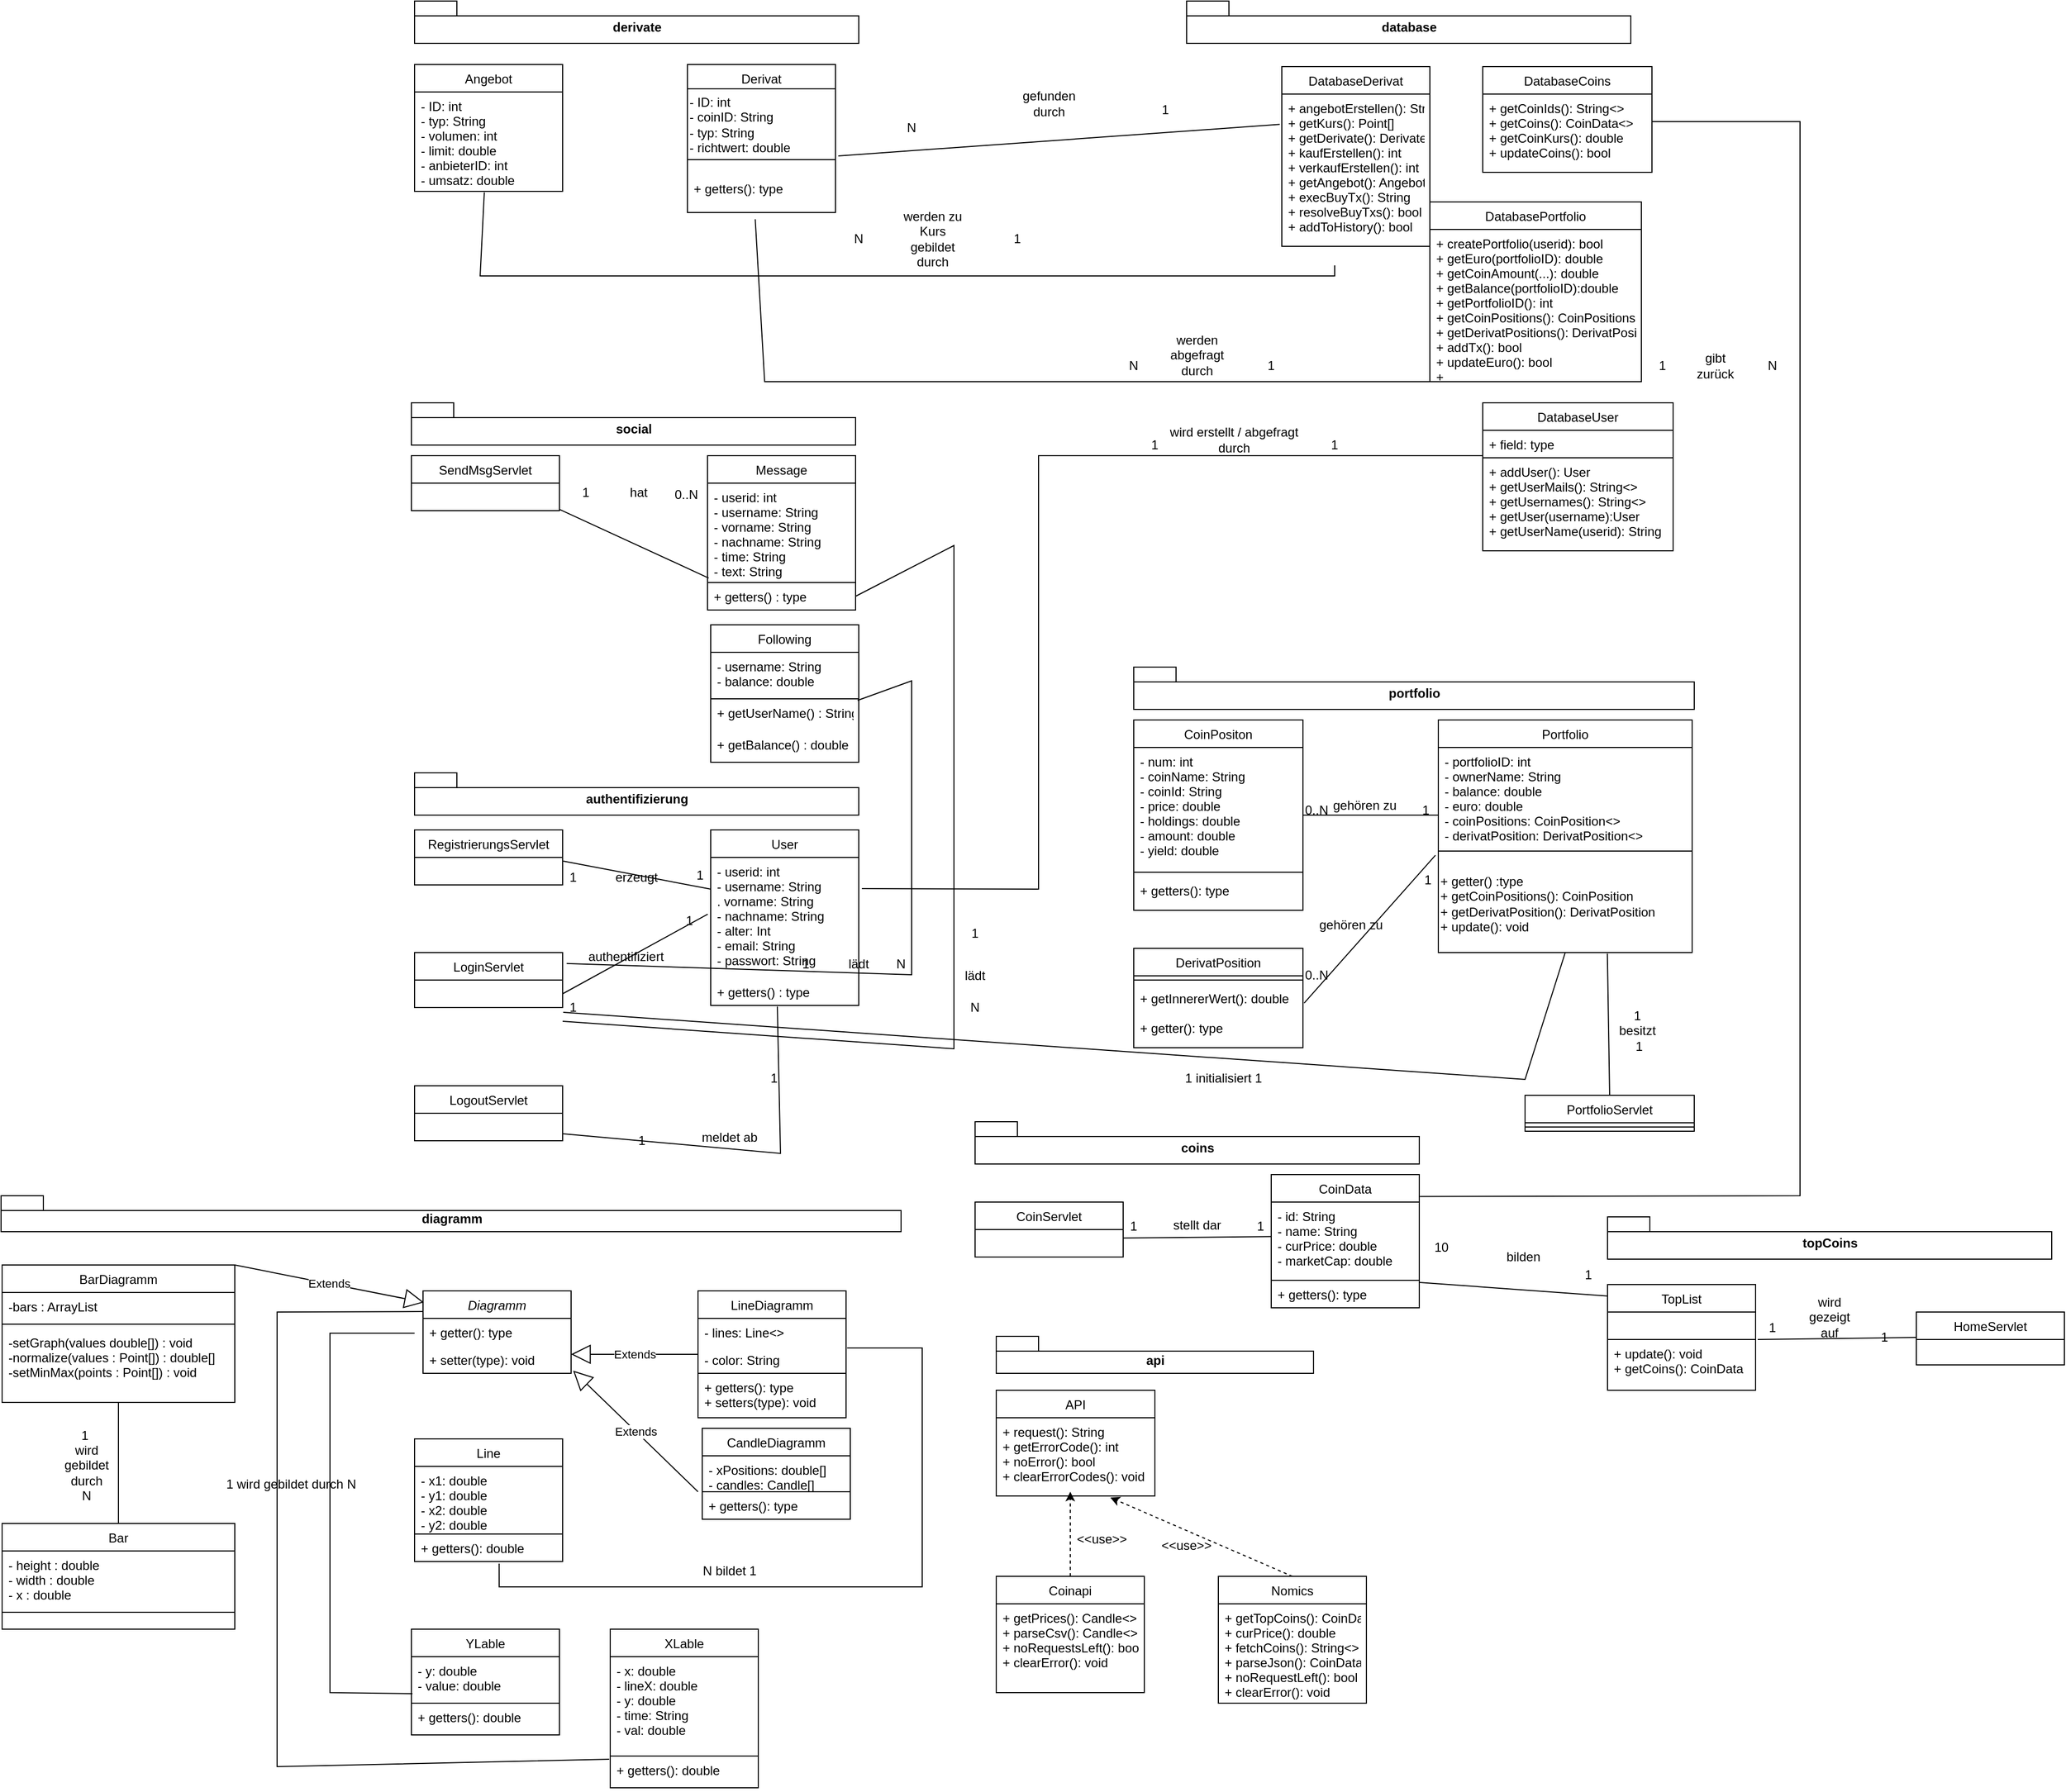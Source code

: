 <mxfile version="17.4.3" type="github">
  <diagram id="C5RBs43oDa-KdzZeNtuy" name="Page-1">
    <mxGraphModel dx="2999" dy="1777" grid="1" gridSize="10" guides="1" tooltips="1" connect="1" arrows="1" fold="1" page="1" pageScale="1" pageWidth="1169" pageHeight="827" math="0" shadow="0">
      <root>
        <mxCell id="WIyWlLk6GJQsqaUBKTNV-0" />
        <mxCell id="WIyWlLk6GJQsqaUBKTNV-1" parent="WIyWlLk6GJQsqaUBKTNV-0" />
        <mxCell id="zkfFHV4jXpPFQw0GAbJ--0" value="CoinPositon" style="swimlane;fontStyle=0;align=center;verticalAlign=top;childLayout=stackLayout;horizontal=1;startSize=26;horizontalStack=0;resizeParent=1;resizeLast=0;collapsible=1;marginBottom=0;rounded=0;shadow=0;strokeWidth=1;" parent="WIyWlLk6GJQsqaUBKTNV-1" vertex="1">
          <mxGeometry x="220" y="120" width="160" height="180" as="geometry">
            <mxRectangle x="230" y="140" width="160" height="26" as="alternateBounds" />
          </mxGeometry>
        </mxCell>
        <mxCell id="zkfFHV4jXpPFQw0GAbJ--2" value="- num: int&#xa;- coinName: String&#xa;- coinId: String&#xa;- price: double&#xa;- holdings: double&#xa;- amount: double&#xa;- yield: double&#xa;" style="text;align=left;verticalAlign=top;spacingLeft=4;spacingRight=4;overflow=hidden;rotatable=0;points=[[0,0.5],[1,0.5]];portConstraint=eastwest;rounded=0;shadow=0;html=0;" parent="zkfFHV4jXpPFQw0GAbJ--0" vertex="1">
          <mxGeometry y="26" width="160" height="114" as="geometry" />
        </mxCell>
        <mxCell id="zkfFHV4jXpPFQw0GAbJ--4" value="" style="line;html=1;strokeWidth=1;align=left;verticalAlign=middle;spacingTop=-1;spacingLeft=3;spacingRight=3;rotatable=0;labelPosition=right;points=[];portConstraint=eastwest;" parent="zkfFHV4jXpPFQw0GAbJ--0" vertex="1">
          <mxGeometry y="140" width="160" height="8" as="geometry" />
        </mxCell>
        <mxCell id="zkfFHV4jXpPFQw0GAbJ--5" value="+ getters(): type" style="text;align=left;verticalAlign=top;spacingLeft=4;spacingRight=4;overflow=hidden;rotatable=0;points=[[0,0.5],[1,0.5]];portConstraint=eastwest;" parent="zkfFHV4jXpPFQw0GAbJ--0" vertex="1">
          <mxGeometry y="148" width="160" height="22" as="geometry" />
        </mxCell>
        <mxCell id="zkfFHV4jXpPFQw0GAbJ--17" value="Portfolio" style="swimlane;fontStyle=0;align=center;verticalAlign=top;childLayout=stackLayout;horizontal=1;startSize=26;horizontalStack=0;resizeParent=1;resizeLast=0;collapsible=1;marginBottom=0;rounded=0;shadow=0;strokeWidth=1;" parent="WIyWlLk6GJQsqaUBKTNV-1" vertex="1">
          <mxGeometry x="508" y="120" width="240" height="220" as="geometry">
            <mxRectangle x="550" y="140" width="160" height="26" as="alternateBounds" />
          </mxGeometry>
        </mxCell>
        <mxCell id="zkfFHV4jXpPFQw0GAbJ--18" value="- portfolioID: int&#xa;- ownerName: String&#xa;- balance: double&#xa;- euro: double&#xa;- coinPositions: CoinPosition&lt;&gt;&#xa;- derivatPosition: DerivatPosition&lt;&gt;" style="text;align=left;verticalAlign=top;spacingLeft=4;spacingRight=4;overflow=hidden;rotatable=0;points=[[0,0.5],[1,0.5]];portConstraint=eastwest;" parent="zkfFHV4jXpPFQw0GAbJ--17" vertex="1">
          <mxGeometry y="26" width="240" height="94" as="geometry" />
        </mxCell>
        <mxCell id="zkfFHV4jXpPFQw0GAbJ--23" value="" style="line;html=1;strokeWidth=1;align=left;verticalAlign=middle;spacingTop=-1;spacingLeft=3;spacingRight=3;rotatable=0;labelPosition=right;points=[];portConstraint=eastwest;" parent="zkfFHV4jXpPFQw0GAbJ--17" vertex="1">
          <mxGeometry y="120" width="240" height="8" as="geometry" />
        </mxCell>
        <mxCell id="riOZHKqeXtfraxiCCozO-272" value="&lt;span style=&quot;&quot;&gt;+ getter() :type&lt;/span&gt;&lt;br style=&quot;padding: 0px; margin: 0px;&quot;&gt;&lt;span style=&quot;&quot;&gt;+ getCoinPositions(): CoinPosition&lt;/span&gt;&lt;br style=&quot;padding: 0px; margin: 0px;&quot;&gt;&lt;span style=&quot;&quot;&gt;+ getDerivatPosition(): DerivatPosition&lt;/span&gt;&lt;br style=&quot;padding: 0px; margin: 0px;&quot;&gt;&lt;span style=&quot;&quot;&gt;+ update(): void&lt;/span&gt;" style="text;html=1;strokeColor=none;fillColor=none;align=left;verticalAlign=middle;whiteSpace=wrap;rounded=0;" parent="zkfFHV4jXpPFQw0GAbJ--17" vertex="1">
          <mxGeometry y="128" width="240" height="92" as="geometry" />
        </mxCell>
        <mxCell id="zkfFHV4jXpPFQw0GAbJ--26" value="" style="endArrow=none;shadow=0;strokeWidth=1;rounded=0;endFill=0;edgeStyle=elbowEdgeStyle;elbow=vertical;strokeColor=default;" parent="WIyWlLk6GJQsqaUBKTNV-1" source="zkfFHV4jXpPFQw0GAbJ--0" target="zkfFHV4jXpPFQw0GAbJ--17" edge="1">
          <mxGeometry x="0.5" y="41" relative="1" as="geometry">
            <mxPoint x="380" y="192" as="sourcePoint" />
            <mxPoint x="540" y="192" as="targetPoint" />
            <mxPoint x="-40" y="32" as="offset" />
          </mxGeometry>
        </mxCell>
        <mxCell id="zkfFHV4jXpPFQw0GAbJ--27" value="0..N" style="resizable=0;align=left;verticalAlign=bottom;labelBackgroundColor=none;fontSize=12;" parent="zkfFHV4jXpPFQw0GAbJ--26" connectable="0" vertex="1">
          <mxGeometry x="-1" relative="1" as="geometry">
            <mxPoint y="4" as="offset" />
          </mxGeometry>
        </mxCell>
        <mxCell id="zkfFHV4jXpPFQw0GAbJ--28" value="1" style="resizable=0;align=right;verticalAlign=bottom;labelBackgroundColor=none;fontSize=12;" parent="zkfFHV4jXpPFQw0GAbJ--26" connectable="0" vertex="1">
          <mxGeometry x="1" relative="1" as="geometry">
            <mxPoint x="-7" y="4" as="offset" />
          </mxGeometry>
        </mxCell>
        <mxCell id="zkfFHV4jXpPFQw0GAbJ--29" value="gehören zu" style="text;html=1;resizable=0;points=[];;align=center;verticalAlign=middle;labelBackgroundColor=none;rounded=0;shadow=0;strokeWidth=1;fontSize=12;" parent="zkfFHV4jXpPFQw0GAbJ--26" vertex="1" connectable="0">
          <mxGeometry x="0.5" y="49" relative="1" as="geometry">
            <mxPoint x="-38" y="40" as="offset" />
          </mxGeometry>
        </mxCell>
        <mxCell id="riOZHKqeXtfraxiCCozO-1" value="DerivatPosition&#xa;" style="swimlane;fontStyle=0;align=center;verticalAlign=top;childLayout=stackLayout;horizontal=1;startSize=26;horizontalStack=0;resizeParent=1;resizeParentMax=0;resizeLast=0;collapsible=1;marginBottom=0;" parent="WIyWlLk6GJQsqaUBKTNV-1" vertex="1">
          <mxGeometry x="220" y="336" width="160" height="94" as="geometry" />
        </mxCell>
        <mxCell id="riOZHKqeXtfraxiCCozO-3" value="" style="line;strokeWidth=1;fillColor=none;align=left;verticalAlign=middle;spacingTop=-1;spacingLeft=3;spacingRight=3;rotatable=0;labelPosition=right;points=[];portConstraint=eastwest;" parent="riOZHKqeXtfraxiCCozO-1" vertex="1">
          <mxGeometry y="26" width="160" height="8" as="geometry" />
        </mxCell>
        <mxCell id="riOZHKqeXtfraxiCCozO-4" value="+ getInnererWert(): double&#xa;&#xa;+ getter(): type" style="text;strokeColor=none;fillColor=none;align=left;verticalAlign=top;spacingLeft=4;spacingRight=4;overflow=hidden;rotatable=0;points=[[0,0.5],[1,0.5]];portConstraint=eastwest;" parent="riOZHKqeXtfraxiCCozO-1" vertex="1">
          <mxGeometry y="34" width="160" height="60" as="geometry" />
        </mxCell>
        <mxCell id="riOZHKqeXtfraxiCCozO-6" value="gehören zu" style="text;html=1;resizable=0;points=[];;align=center;verticalAlign=middle;labelBackgroundColor=none;rounded=0;shadow=0;strokeWidth=1;fontSize=12;" parent="WIyWlLk6GJQsqaUBKTNV-1" vertex="1" connectable="0">
          <mxGeometry x="430" y="310" as="geometry">
            <mxPoint x="-5" y="4" as="offset" />
          </mxGeometry>
        </mxCell>
        <mxCell id="riOZHKqeXtfraxiCCozO-7" value="0..N" style="resizable=0;align=left;verticalAlign=bottom;labelBackgroundColor=none;fontSize=12;" parent="WIyWlLk6GJQsqaUBKTNV-1" connectable="0" vertex="1">
          <mxGeometry x="380" y="370" as="geometry" />
        </mxCell>
        <mxCell id="riOZHKqeXtfraxiCCozO-8" value="1" style="resizable=0;align=right;verticalAlign=bottom;labelBackgroundColor=none;fontSize=12;" parent="WIyWlLk6GJQsqaUBKTNV-1" connectable="0" vertex="1">
          <mxGeometry x="508.003" y="210" as="geometry">
            <mxPoint x="-5" y="70" as="offset" />
          </mxGeometry>
        </mxCell>
        <mxCell id="riOZHKqeXtfraxiCCozO-9" value="" style="endArrow=none;html=1;rounded=0;entryX=-0.017;entryY=-0.013;entryDx=0;entryDy=0;entryPerimeter=0;exitX=1.007;exitY=0.994;exitDx=0;exitDy=0;exitPerimeter=0;" parent="WIyWlLk6GJQsqaUBKTNV-1" edge="1">
          <mxGeometry width="50" height="50" relative="1" as="geometry">
            <mxPoint x="381.12" y="387.844" as="sourcePoint" />
            <mxPoint x="505.28" y="247.948" as="targetPoint" />
          </mxGeometry>
        </mxCell>
        <mxCell id="riOZHKqeXtfraxiCCozO-11" value="Diagramm" style="swimlane;fontStyle=2;childLayout=stackLayout;horizontal=1;startSize=26;fillColor=none;horizontalStack=0;resizeParent=1;resizeParentMax=0;resizeLast=0;collapsible=1;marginBottom=0;" parent="WIyWlLk6GJQsqaUBKTNV-1" vertex="1">
          <mxGeometry x="-452" y="660" width="140" height="78" as="geometry" />
        </mxCell>
        <mxCell id="riOZHKqeXtfraxiCCozO-12" value="+ getter(): type" style="text;strokeColor=none;fillColor=none;align=left;verticalAlign=top;spacingLeft=4;spacingRight=4;overflow=hidden;rotatable=0;points=[[0,0.5],[1,0.5]];portConstraint=eastwest;" parent="riOZHKqeXtfraxiCCozO-11" vertex="1">
          <mxGeometry y="26" width="140" height="26" as="geometry" />
        </mxCell>
        <mxCell id="riOZHKqeXtfraxiCCozO-13" value="+ setter(type): void" style="text;strokeColor=none;fillColor=none;align=left;verticalAlign=top;spacingLeft=4;spacingRight=4;overflow=hidden;rotatable=0;points=[[0,0.5],[1,0.5]];portConstraint=eastwest;" parent="riOZHKqeXtfraxiCCozO-11" vertex="1">
          <mxGeometry y="52" width="140" height="26" as="geometry" />
        </mxCell>
        <mxCell id="riOZHKqeXtfraxiCCozO-15" value="Extends" style="endArrow=block;endSize=16;endFill=0;html=1;rounded=0;strokeColor=default;" parent="WIyWlLk6GJQsqaUBKTNV-1" edge="1">
          <mxGeometry width="160" relative="1" as="geometry">
            <mxPoint x="-192" y="720" as="sourcePoint" />
            <mxPoint x="-312" y="720" as="targetPoint" />
          </mxGeometry>
        </mxCell>
        <mxCell id="riOZHKqeXtfraxiCCozO-16" value="LineDiagramm" style="swimlane;fontStyle=0;childLayout=stackLayout;horizontal=1;startSize=26;fillColor=none;horizontalStack=0;resizeParent=1;resizeParentMax=0;resizeLast=0;collapsible=1;marginBottom=0;" parent="WIyWlLk6GJQsqaUBKTNV-1" vertex="1">
          <mxGeometry x="-192" y="660" width="140" height="120" as="geometry" />
        </mxCell>
        <mxCell id="riOZHKqeXtfraxiCCozO-17" value="- lines: Line&lt;&gt;" style="text;strokeColor=none;fillColor=none;align=left;verticalAlign=top;spacingLeft=4;spacingRight=4;overflow=hidden;rotatable=0;points=[[0,0.5],[1,0.5]];portConstraint=eastwest;" parent="riOZHKqeXtfraxiCCozO-16" vertex="1">
          <mxGeometry y="26" width="140" height="26" as="geometry" />
        </mxCell>
        <mxCell id="riOZHKqeXtfraxiCCozO-18" value="- color: String" style="text;strokeColor=none;fillColor=none;align=left;verticalAlign=top;spacingLeft=4;spacingRight=4;overflow=hidden;rotatable=0;points=[[0,0.5],[1,0.5]];portConstraint=eastwest;" parent="riOZHKqeXtfraxiCCozO-16" vertex="1">
          <mxGeometry y="52" width="140" height="26" as="geometry" />
        </mxCell>
        <mxCell id="riOZHKqeXtfraxiCCozO-19" value="+ getters(): type&#xa;+ setters(type): void" style="text;strokeColor=default;fillColor=none;align=left;verticalAlign=top;spacingLeft=4;spacingRight=4;overflow=hidden;rotatable=0;points=[[0,0.5],[1,0.5]];portConstraint=eastwest;" parent="riOZHKqeXtfraxiCCozO-16" vertex="1">
          <mxGeometry y="78" width="140" height="42" as="geometry" />
        </mxCell>
        <mxCell id="riOZHKqeXtfraxiCCozO-24" value="CandleDiagramm" style="swimlane;fontStyle=0;childLayout=stackLayout;horizontal=1;startSize=26;fillColor=none;horizontalStack=0;resizeParent=1;resizeParentMax=0;resizeLast=0;collapsible=1;marginBottom=0;" parent="WIyWlLk6GJQsqaUBKTNV-1" vertex="1">
          <mxGeometry x="-188" y="790" width="140" height="86" as="geometry" />
        </mxCell>
        <mxCell id="riOZHKqeXtfraxiCCozO-25" value="- xPositions: double[]&#xa;- candles: Candle[]" style="text;strokeColor=none;fillColor=none;align=left;verticalAlign=top;spacingLeft=4;spacingRight=4;overflow=hidden;rotatable=0;points=[[0,0.5],[1,0.5]];portConstraint=eastwest;" parent="riOZHKqeXtfraxiCCozO-24" vertex="1">
          <mxGeometry y="26" width="140" height="34" as="geometry" />
        </mxCell>
        <mxCell id="riOZHKqeXtfraxiCCozO-26" value="+ getters(): type" style="text;strokeColor=default;fillColor=none;align=left;verticalAlign=top;spacingLeft=4;spacingRight=4;overflow=hidden;rotatable=0;points=[[0,0.5],[1,0.5]];portConstraint=eastwest;" parent="riOZHKqeXtfraxiCCozO-24" vertex="1">
          <mxGeometry y="60" width="140" height="26" as="geometry" />
        </mxCell>
        <mxCell id="riOZHKqeXtfraxiCCozO-28" value="Extends" style="endArrow=block;endSize=16;endFill=0;html=1;rounded=0;strokeColor=default;entryX=1.014;entryY=0.904;entryDx=0;entryDy=0;entryPerimeter=0;" parent="WIyWlLk6GJQsqaUBKTNV-1" target="riOZHKqeXtfraxiCCozO-13" edge="1">
          <mxGeometry width="160" relative="1" as="geometry">
            <mxPoint x="-192" y="850" as="sourcePoint" />
            <mxPoint x="-212" y="890" as="targetPoint" />
          </mxGeometry>
        </mxCell>
        <mxCell id="riOZHKqeXtfraxiCCozO-33" value="SendMsgServlet" style="swimlane;fontStyle=0;childLayout=stackLayout;horizontal=1;startSize=26;fillColor=none;horizontalStack=0;resizeParent=1;resizeParentMax=0;resizeLast=0;collapsible=1;marginBottom=0;" parent="WIyWlLk6GJQsqaUBKTNV-1" vertex="1">
          <mxGeometry x="-463" y="-130" width="140" height="52" as="geometry" />
        </mxCell>
        <mxCell id="riOZHKqeXtfraxiCCozO-37" value="Message" style="swimlane;fontStyle=0;childLayout=stackLayout;horizontal=1;startSize=26;fillColor=none;horizontalStack=0;resizeParent=1;resizeParentMax=0;resizeLast=0;collapsible=1;marginBottom=0;" parent="WIyWlLk6GJQsqaUBKTNV-1" vertex="1">
          <mxGeometry x="-183" y="-130" width="140" height="146" as="geometry" />
        </mxCell>
        <mxCell id="riOZHKqeXtfraxiCCozO-38" value="- userid: int &#xa;- username: String&#xa;- vorname: String&#xa;- nachname: String&#xa;- time: String&#xa;- text: String" style="text;strokeColor=default;fillColor=none;align=left;verticalAlign=top;spacingLeft=4;spacingRight=4;overflow=hidden;rotatable=0;points=[[0,0.5],[1,0.5]];portConstraint=eastwest;" parent="riOZHKqeXtfraxiCCozO-37" vertex="1">
          <mxGeometry y="26" width="140" height="94" as="geometry" />
        </mxCell>
        <mxCell id="riOZHKqeXtfraxiCCozO-39" value="+ getters() : type" style="text;strokeColor=none;fillColor=none;align=left;verticalAlign=top;spacingLeft=4;spacingRight=4;overflow=hidden;rotatable=0;points=[[0,0.5],[1,0.5]];portConstraint=eastwest;" parent="riOZHKqeXtfraxiCCozO-37" vertex="1">
          <mxGeometry y="120" width="140" height="26" as="geometry" />
        </mxCell>
        <mxCell id="riOZHKqeXtfraxiCCozO-41" value="" style="endArrow=none;html=1;rounded=0;strokeColor=default;entryX=0.008;entryY=0.955;entryDx=0;entryDy=0;entryPerimeter=0;exitX=1;exitY=0.955;exitDx=0;exitDy=0;exitPerimeter=0;" parent="WIyWlLk6GJQsqaUBKTNV-1" target="riOZHKqeXtfraxiCCozO-38" edge="1">
          <mxGeometry width="50" height="50" relative="1" as="geometry">
            <mxPoint x="-323" y="-79.17" as="sourcePoint" />
            <mxPoint x="-243" y="-110" as="targetPoint" />
          </mxGeometry>
        </mxCell>
        <mxCell id="riOZHKqeXtfraxiCCozO-46" value="hat" style="text;html=1;strokeColor=none;fillColor=none;align=center;verticalAlign=middle;whiteSpace=wrap;rounded=0;" parent="WIyWlLk6GJQsqaUBKTNV-1" vertex="1">
          <mxGeometry x="-263" y="-110" width="30" height="30" as="geometry" />
        </mxCell>
        <mxCell id="riOZHKqeXtfraxiCCozO-47" value="1" style="text;html=1;strokeColor=none;fillColor=none;align=center;verticalAlign=middle;whiteSpace=wrap;rounded=0;" parent="WIyWlLk6GJQsqaUBKTNV-1" vertex="1">
          <mxGeometry x="-323" y="-105" width="50" height="20" as="geometry" />
        </mxCell>
        <mxCell id="riOZHKqeXtfraxiCCozO-48" value="0..N" style="text;html=1;strokeColor=none;fillColor=none;align=center;verticalAlign=middle;whiteSpace=wrap;rounded=0;" parent="WIyWlLk6GJQsqaUBKTNV-1" vertex="1">
          <mxGeometry x="-233" y="-108" width="60" height="30" as="geometry" />
        </mxCell>
        <mxCell id="riOZHKqeXtfraxiCCozO-49" value="social&lt;br&gt;" style="shape=folder;fontStyle=1;spacingTop=10;tabWidth=40;tabHeight=14;tabPosition=left;html=1;" parent="WIyWlLk6GJQsqaUBKTNV-1" vertex="1">
          <mxGeometry x="-463" y="-180" width="420" height="40" as="geometry" />
        </mxCell>
        <mxCell id="riOZHKqeXtfraxiCCozO-50" value="topCoins" style="shape=folder;fontStyle=1;spacingTop=10;tabWidth=40;tabHeight=14;tabPosition=left;html=1;" parent="WIyWlLk6GJQsqaUBKTNV-1" vertex="1">
          <mxGeometry x="668" y="590" width="420" height="40" as="geometry" />
        </mxCell>
        <mxCell id="riOZHKqeXtfraxiCCozO-52" value="coins" style="shape=folder;fontStyle=1;spacingTop=10;tabWidth=40;tabHeight=14;tabPosition=left;html=1;" parent="WIyWlLk6GJQsqaUBKTNV-1" vertex="1">
          <mxGeometry x="70" y="500" width="420" height="40" as="geometry" />
        </mxCell>
        <mxCell id="riOZHKqeXtfraxiCCozO-53" value="CoinData" style="swimlane;fontStyle=0;childLayout=stackLayout;horizontal=1;startSize=26;fillColor=none;horizontalStack=0;resizeParent=1;resizeParentMax=0;resizeLast=0;collapsible=1;marginBottom=0;" parent="WIyWlLk6GJQsqaUBKTNV-1" vertex="1">
          <mxGeometry x="350" y="550" width="140" height="126" as="geometry" />
        </mxCell>
        <mxCell id="riOZHKqeXtfraxiCCozO-54" value="- id: String&#xa;- name: String&#xa;- curPrice: double&#xa;- marketCap: double" style="text;strokeColor=none;fillColor=none;align=left;verticalAlign=top;spacingLeft=4;spacingRight=4;overflow=hidden;rotatable=0;points=[[0,0.5],[1,0.5]];portConstraint=eastwest;" parent="riOZHKqeXtfraxiCCozO-53" vertex="1">
          <mxGeometry y="26" width="140" height="74" as="geometry" />
        </mxCell>
        <mxCell id="riOZHKqeXtfraxiCCozO-56" value="+ getters(): type" style="text;strokeColor=default;fillColor=none;align=left;verticalAlign=top;spacingLeft=4;spacingRight=4;overflow=hidden;rotatable=0;points=[[0,0.5],[1,0.5]];portConstraint=eastwest;" parent="riOZHKqeXtfraxiCCozO-53" vertex="1">
          <mxGeometry y="100" width="140" height="26" as="geometry" />
        </mxCell>
        <mxCell id="riOZHKqeXtfraxiCCozO-57" value="TopList" style="swimlane;fontStyle=0;childLayout=stackLayout;horizontal=1;startSize=26;fillColor=none;horizontalStack=0;resizeParent=1;resizeParentMax=0;resizeLast=0;collapsible=1;marginBottom=0;" parent="WIyWlLk6GJQsqaUBKTNV-1" vertex="1">
          <mxGeometry x="668" y="654" width="140" height="100" as="geometry" />
        </mxCell>
        <mxCell id="riOZHKqeXtfraxiCCozO-59" value="" style="text;strokeColor=default;fillColor=none;align=left;verticalAlign=top;spacingLeft=4;spacingRight=4;overflow=hidden;rotatable=0;points=[[0,0.5],[1,0.5]];portConstraint=eastwest;" parent="riOZHKqeXtfraxiCCozO-57" vertex="1">
          <mxGeometry y="26" width="140" height="26" as="geometry" />
        </mxCell>
        <mxCell id="riOZHKqeXtfraxiCCozO-60" value="+ update(): void&#xa;+ getCoins(): CoinData" style="text;strokeColor=none;fillColor=none;align=left;verticalAlign=top;spacingLeft=4;spacingRight=4;overflow=hidden;rotatable=0;points=[[0,0.5],[1,0.5]];portConstraint=eastwest;" parent="riOZHKqeXtfraxiCCozO-57" vertex="1">
          <mxGeometry y="52" width="140" height="48" as="geometry" />
        </mxCell>
        <mxCell id="riOZHKqeXtfraxiCCozO-61" value="portfolio" style="shape=folder;fontStyle=1;spacingTop=10;tabWidth=40;tabHeight=14;tabPosition=left;html=1;" parent="WIyWlLk6GJQsqaUBKTNV-1" vertex="1">
          <mxGeometry x="220" y="70" width="530" height="40" as="geometry" />
        </mxCell>
        <mxCell id="riOZHKqeXtfraxiCCozO-62" value="" style="endArrow=none;html=1;rounded=0;strokeColor=default;exitX=1;exitY=0.077;exitDx=0;exitDy=0;exitPerimeter=0;entryX=0;entryY=0.109;entryDx=0;entryDy=0;entryPerimeter=0;" parent="WIyWlLk6GJQsqaUBKTNV-1" source="riOZHKqeXtfraxiCCozO-56" target="riOZHKqeXtfraxiCCozO-57" edge="1">
          <mxGeometry width="50" height="50" relative="1" as="geometry">
            <mxPoint x="570" y="720" as="sourcePoint" />
            <mxPoint x="660" y="660" as="targetPoint" />
          </mxGeometry>
        </mxCell>
        <mxCell id="riOZHKqeXtfraxiCCozO-63" value="bilden" style="text;html=1;strokeColor=none;fillColor=none;align=center;verticalAlign=middle;whiteSpace=wrap;rounded=0;" parent="WIyWlLk6GJQsqaUBKTNV-1" vertex="1">
          <mxGeometry x="540.5" y="622" width="95" height="12" as="geometry" />
        </mxCell>
        <mxCell id="riOZHKqeXtfraxiCCozO-64" value="1" style="text;html=1;strokeColor=none;fillColor=none;align=center;verticalAlign=middle;whiteSpace=wrap;rounded=0;" parent="WIyWlLk6GJQsqaUBKTNV-1" vertex="1">
          <mxGeometry x="620" y="630" width="60" height="30" as="geometry" />
        </mxCell>
        <mxCell id="riOZHKqeXtfraxiCCozO-65" value="10" style="text;html=1;strokeColor=none;fillColor=none;align=center;verticalAlign=middle;whiteSpace=wrap;rounded=0;" parent="WIyWlLk6GJQsqaUBKTNV-1" vertex="1">
          <mxGeometry x="480.5" y="604" width="60" height="30" as="geometry" />
        </mxCell>
        <mxCell id="riOZHKqeXtfraxiCCozO-66" value="HomeServlet" style="swimlane;fontStyle=0;childLayout=stackLayout;horizontal=1;startSize=26;fillColor=none;horizontalStack=0;resizeParent=1;resizeParentMax=0;resizeLast=0;collapsible=1;marginBottom=0;" parent="WIyWlLk6GJQsqaUBKTNV-1" vertex="1">
          <mxGeometry x="960" y="680" width="140" height="50" as="geometry" />
        </mxCell>
        <mxCell id="riOZHKqeXtfraxiCCozO-70" value="" style="endArrow=none;html=1;rounded=0;strokeColor=default;entryX=1;entryY=0.5;entryDx=0;entryDy=0;" parent="WIyWlLk6GJQsqaUBKTNV-1" target="riOZHKqeXtfraxiCCozO-71" edge="1">
          <mxGeometry width="50" height="50" relative="1" as="geometry">
            <mxPoint x="810" y="706" as="sourcePoint" />
            <mxPoint x="940" y="680.156" as="targetPoint" />
          </mxGeometry>
        </mxCell>
        <mxCell id="riOZHKqeXtfraxiCCozO-71" value="1" style="text;html=1;strokeColor=none;fillColor=none;align=center;verticalAlign=middle;whiteSpace=wrap;rounded=0;" parent="WIyWlLk6GJQsqaUBKTNV-1" vertex="1">
          <mxGeometry x="900" y="689" width="60" height="30" as="geometry" />
        </mxCell>
        <mxCell id="riOZHKqeXtfraxiCCozO-72" value="1" style="text;html=1;strokeColor=none;fillColor=none;align=center;verticalAlign=middle;whiteSpace=wrap;rounded=0;" parent="WIyWlLk6GJQsqaUBKTNV-1" vertex="1">
          <mxGeometry x="800" y="680" width="48" height="30" as="geometry" />
        </mxCell>
        <mxCell id="riOZHKqeXtfraxiCCozO-73" value="wird gezeigt auf" style="text;html=1;strokeColor=none;fillColor=none;align=center;verticalAlign=middle;whiteSpace=wrap;rounded=0;" parent="WIyWlLk6GJQsqaUBKTNV-1" vertex="1">
          <mxGeometry x="848" y="670" width="60" height="30" as="geometry" />
        </mxCell>
        <mxCell id="riOZHKqeXtfraxiCCozO-74" value="CoinServlet" style="swimlane;fontStyle=0;childLayout=stackLayout;horizontal=1;startSize=26;fillColor=none;horizontalStack=0;resizeParent=1;resizeParentMax=0;resizeLast=0;collapsible=1;marginBottom=0;" parent="WIyWlLk6GJQsqaUBKTNV-1" vertex="1">
          <mxGeometry x="70" y="576" width="140" height="52" as="geometry" />
        </mxCell>
        <mxCell id="riOZHKqeXtfraxiCCozO-78" value="" style="endArrow=none;html=1;rounded=0;strokeColor=default;entryX=0.004;entryY=0.256;entryDx=0;entryDy=0;entryPerimeter=0;" parent="WIyWlLk6GJQsqaUBKTNV-1" edge="1">
          <mxGeometry width="50" height="50" relative="1" as="geometry">
            <mxPoint x="210" y="610" as="sourcePoint" />
            <mxPoint x="350.56" y="608.656" as="targetPoint" />
          </mxGeometry>
        </mxCell>
        <mxCell id="riOZHKqeXtfraxiCCozO-79" value="1" style="text;html=1;strokeColor=none;fillColor=none;align=center;verticalAlign=middle;whiteSpace=wrap;rounded=0;" parent="WIyWlLk6GJQsqaUBKTNV-1" vertex="1">
          <mxGeometry x="190" y="584" width="60" height="30" as="geometry" />
        </mxCell>
        <mxCell id="riOZHKqeXtfraxiCCozO-80" value="1" style="text;html=1;strokeColor=none;fillColor=none;align=center;verticalAlign=middle;whiteSpace=wrap;rounded=0;" parent="WIyWlLk6GJQsqaUBKTNV-1" vertex="1">
          <mxGeometry x="310" y="583" width="60" height="31" as="geometry" />
        </mxCell>
        <mxCell id="riOZHKqeXtfraxiCCozO-81" value="stellt dar" style="text;html=1;strokeColor=none;fillColor=none;align=center;verticalAlign=middle;whiteSpace=wrap;rounded=0;" parent="WIyWlLk6GJQsqaUBKTNV-1" vertex="1">
          <mxGeometry x="250" y="583" width="60" height="30" as="geometry" />
        </mxCell>
        <mxCell id="riOZHKqeXtfraxiCCozO-169" value="authentifizierung" style="shape=folder;fontStyle=1;spacingTop=10;tabWidth=40;tabHeight=14;tabPosition=left;html=1;" parent="WIyWlLk6GJQsqaUBKTNV-1" vertex="1">
          <mxGeometry x="-460" y="170" width="420" height="40" as="geometry" />
        </mxCell>
        <mxCell id="riOZHKqeXtfraxiCCozO-170" value="RegistrierungsServlet" style="swimlane;fontStyle=0;childLayout=stackLayout;horizontal=1;startSize=26;fillColor=none;horizontalStack=0;resizeParent=1;resizeParentMax=0;resizeLast=0;collapsible=1;marginBottom=0;" parent="WIyWlLk6GJQsqaUBKTNV-1" vertex="1">
          <mxGeometry x="-460" y="224" width="140" height="52" as="geometry" />
        </mxCell>
        <mxCell id="riOZHKqeXtfraxiCCozO-174" value="User" style="swimlane;fontStyle=0;childLayout=stackLayout;horizontal=1;startSize=26;fillColor=none;horizontalStack=0;resizeParent=1;resizeParentMax=0;resizeLast=0;collapsible=1;marginBottom=0;" parent="WIyWlLk6GJQsqaUBKTNV-1" vertex="1">
          <mxGeometry x="-180" y="224" width="140" height="166" as="geometry" />
        </mxCell>
        <mxCell id="riOZHKqeXtfraxiCCozO-175" value="- userid: int&#xa;- username: String&#xa;. vorname: String&#xa;- nachname: String&#xa;- alter: Int&#xa;- email: String&#xa;- passwort: String" style="text;strokeColor=none;fillColor=none;align=left;verticalAlign=top;spacingLeft=4;spacingRight=4;overflow=hidden;rotatable=0;points=[[0,0.5],[1,0.5]];portConstraint=eastwest;" parent="riOZHKqeXtfraxiCCozO-174" vertex="1">
          <mxGeometry y="26" width="140" height="114" as="geometry" />
        </mxCell>
        <mxCell id="riOZHKqeXtfraxiCCozO-291" value="+ getters() : type" style="text;strokeColor=none;fillColor=none;align=left;verticalAlign=top;spacingLeft=4;spacingRight=4;overflow=hidden;rotatable=0;points=[[0,0.5],[1,0.5]];portConstraint=eastwest;" parent="riOZHKqeXtfraxiCCozO-174" vertex="1">
          <mxGeometry y="140" width="140" height="26" as="geometry" />
        </mxCell>
        <mxCell id="riOZHKqeXtfraxiCCozO-178" value="" style="endArrow=none;html=1;rounded=0;strokeColor=default;exitX=1.004;exitY=0.135;exitDx=0;exitDy=0;exitPerimeter=0;" parent="WIyWlLk6GJQsqaUBKTNV-1" edge="1">
          <mxGeometry width="50" height="50" relative="1" as="geometry">
            <mxPoint x="-319.44" y="253.51" as="sourcePoint" />
            <mxPoint x="-180" y="280" as="targetPoint" />
          </mxGeometry>
        </mxCell>
        <mxCell id="riOZHKqeXtfraxiCCozO-179" value="erzeugt" style="text;html=1;strokeColor=none;fillColor=none;align=center;verticalAlign=middle;whiteSpace=wrap;rounded=0;" parent="WIyWlLk6GJQsqaUBKTNV-1" vertex="1">
          <mxGeometry x="-280" y="254" width="60" height="30" as="geometry" />
        </mxCell>
        <mxCell id="riOZHKqeXtfraxiCCozO-180" value="1" style="text;html=1;strokeColor=none;fillColor=none;align=center;verticalAlign=middle;whiteSpace=wrap;rounded=0;" parent="WIyWlLk6GJQsqaUBKTNV-1" vertex="1">
          <mxGeometry x="-340" y="261" width="60" height="16" as="geometry" />
        </mxCell>
        <mxCell id="riOZHKqeXtfraxiCCozO-183" value="1" style="text;html=1;strokeColor=none;fillColor=none;align=center;verticalAlign=middle;whiteSpace=wrap;rounded=0;" parent="WIyWlLk6GJQsqaUBKTNV-1" vertex="1">
          <mxGeometry x="-220" y="254" width="60" height="26" as="geometry" />
        </mxCell>
        <mxCell id="riOZHKqeXtfraxiCCozO-184" value="LoginServlet" style="swimlane;fontStyle=0;childLayout=stackLayout;horizontal=1;startSize=26;fillColor=none;horizontalStack=0;resizeParent=1;resizeParentMax=0;resizeLast=0;collapsible=1;marginBottom=0;" parent="WIyWlLk6GJQsqaUBKTNV-1" vertex="1">
          <mxGeometry x="-460" y="340" width="140" height="52" as="geometry" />
        </mxCell>
        <mxCell id="riOZHKqeXtfraxiCCozO-190" value="" style="endArrow=none;html=1;rounded=0;strokeColor=default;entryX=-0.02;entryY=1.064;entryDx=0;entryDy=0;entryPerimeter=0;exitX=1;exitY=0.5;exitDx=0;exitDy=0;" parent="WIyWlLk6GJQsqaUBKTNV-1" edge="1">
          <mxGeometry width="50" height="50" relative="1" as="geometry">
            <mxPoint x="-320" y="379" as="sourcePoint" />
            <mxPoint x="-182.8" y="303.664" as="targetPoint" />
          </mxGeometry>
        </mxCell>
        <mxCell id="riOZHKqeXtfraxiCCozO-191" value="authentifiziert" style="text;html=1;strokeColor=none;fillColor=none;align=center;verticalAlign=middle;whiteSpace=wrap;rounded=0;" parent="WIyWlLk6GJQsqaUBKTNV-1" vertex="1">
          <mxGeometry x="-290" y="328" width="60" height="32" as="geometry" />
        </mxCell>
        <mxCell id="riOZHKqeXtfraxiCCozO-192" value="1" style="text;html=1;strokeColor=none;fillColor=none;align=center;verticalAlign=middle;whiteSpace=wrap;rounded=0;" parent="WIyWlLk6GJQsqaUBKTNV-1" vertex="1">
          <mxGeometry x="-340" y="377" width="60" height="30" as="geometry" />
        </mxCell>
        <mxCell id="riOZHKqeXtfraxiCCozO-193" value="1" style="text;html=1;strokeColor=none;fillColor=none;align=center;verticalAlign=middle;whiteSpace=wrap;rounded=0;" parent="WIyWlLk6GJQsqaUBKTNV-1" vertex="1">
          <mxGeometry x="-230" y="295" width="60" height="30" as="geometry" />
        </mxCell>
        <mxCell id="riOZHKqeXtfraxiCCozO-194" value="" style="endArrow=none;html=1;rounded=0;strokeColor=default;exitX=1;exitY=0.5;exitDx=0;exitDy=0;entryX=1;entryY=0.5;entryDx=0;entryDy=0;" parent="WIyWlLk6GJQsqaUBKTNV-1" source="riOZHKqeXtfraxiCCozO-39" edge="1">
          <mxGeometry width="50" height="50" relative="1" as="geometry">
            <mxPoint x="50" y="160" as="sourcePoint" />
            <mxPoint x="-320" y="405" as="targetPoint" />
            <Array as="points">
              <mxPoint x="50" y="-45" />
              <mxPoint x="50" y="431" />
            </Array>
          </mxGeometry>
        </mxCell>
        <mxCell id="riOZHKqeXtfraxiCCozO-195" value="lädt" style="text;html=1;strokeColor=none;fillColor=none;align=center;verticalAlign=middle;whiteSpace=wrap;rounded=0;" parent="WIyWlLk6GJQsqaUBKTNV-1" vertex="1">
          <mxGeometry x="40" y="347" width="60" height="30" as="geometry" />
        </mxCell>
        <mxCell id="riOZHKqeXtfraxiCCozO-196" value="1" style="text;html=1;strokeColor=none;fillColor=none;align=center;verticalAlign=middle;whiteSpace=wrap;rounded=0;" parent="WIyWlLk6GJQsqaUBKTNV-1" vertex="1">
          <mxGeometry x="40" y="307" width="60" height="30" as="geometry" />
        </mxCell>
        <mxCell id="riOZHKqeXtfraxiCCozO-197" value="N" style="text;html=1;strokeColor=none;fillColor=none;align=center;verticalAlign=middle;whiteSpace=wrap;rounded=0;" parent="WIyWlLk6GJQsqaUBKTNV-1" vertex="1">
          <mxGeometry x="40" y="377" width="60" height="30" as="geometry" />
        </mxCell>
        <mxCell id="riOZHKqeXtfraxiCCozO-198" value="Following" style="swimlane;fontStyle=0;childLayout=stackLayout;horizontal=1;startSize=26;fillColor=none;horizontalStack=0;resizeParent=1;resizeParentMax=0;resizeLast=0;collapsible=1;marginBottom=0;" parent="WIyWlLk6GJQsqaUBKTNV-1" vertex="1">
          <mxGeometry x="-180" y="30" width="140" height="130" as="geometry" />
        </mxCell>
        <mxCell id="riOZHKqeXtfraxiCCozO-199" value="- username: String&#xa;- balance: double" style="text;strokeColor=default;fillColor=none;align=left;verticalAlign=top;spacingLeft=4;spacingRight=4;overflow=hidden;rotatable=0;points=[[0,0.5],[1,0.5]];portConstraint=eastwest;" parent="riOZHKqeXtfraxiCCozO-198" vertex="1">
          <mxGeometry y="26" width="140" height="44" as="geometry" />
        </mxCell>
        <mxCell id="riOZHKqeXtfraxiCCozO-200" value="+ getUserName() : String" style="text;strokeColor=none;fillColor=none;align=left;verticalAlign=top;spacingLeft=4;spacingRight=4;overflow=hidden;rotatable=0;points=[[0,0.5],[1,0.5]];portConstraint=eastwest;" parent="riOZHKqeXtfraxiCCozO-198" vertex="1">
          <mxGeometry y="70" width="140" height="30" as="geometry" />
        </mxCell>
        <mxCell id="riOZHKqeXtfraxiCCozO-201" value="+ getBalance() : double" style="text;strokeColor=none;fillColor=none;align=left;verticalAlign=top;spacingLeft=4;spacingRight=4;overflow=hidden;rotatable=0;points=[[0,0.5],[1,0.5]];portConstraint=eastwest;" parent="riOZHKqeXtfraxiCCozO-198" vertex="1">
          <mxGeometry y="100" width="140" height="30" as="geometry" />
        </mxCell>
        <mxCell id="riOZHKqeXtfraxiCCozO-202" value="" style="endArrow=none;html=1;rounded=0;strokeColor=default;exitX=0.992;exitY=0.051;exitDx=0;exitDy=0;exitPerimeter=0;entryX=1.027;entryY=0.2;entryDx=0;entryDy=0;entryPerimeter=0;" parent="WIyWlLk6GJQsqaUBKTNV-1" source="riOZHKqeXtfraxiCCozO-200" target="riOZHKqeXtfraxiCCozO-184" edge="1">
          <mxGeometry width="50" height="50" relative="1" as="geometry">
            <mxPoint x="-40" y="110" as="sourcePoint" />
            <mxPoint x="10" y="290" as="targetPoint" />
            <Array as="points">
              <mxPoint x="10" y="83" />
              <mxPoint x="10" y="361" />
            </Array>
          </mxGeometry>
        </mxCell>
        <mxCell id="riOZHKqeXtfraxiCCozO-203" value="lädt" style="text;html=1;strokeColor=none;fillColor=none;align=center;verticalAlign=middle;whiteSpace=wrap;rounded=0;" parent="WIyWlLk6GJQsqaUBKTNV-1" vertex="1">
          <mxGeometry x="-70" y="336" width="60" height="30" as="geometry" />
        </mxCell>
        <mxCell id="riOZHKqeXtfraxiCCozO-204" value="1" style="text;html=1;strokeColor=none;fillColor=none;align=center;verticalAlign=middle;whiteSpace=wrap;rounded=0;" parent="WIyWlLk6GJQsqaUBKTNV-1" vertex="1">
          <mxGeometry x="-120" y="336" width="60" height="30" as="geometry" />
        </mxCell>
        <mxCell id="riOZHKqeXtfraxiCCozO-205" value="N" style="text;html=1;strokeColor=none;fillColor=none;align=center;verticalAlign=middle;whiteSpace=wrap;rounded=0;" parent="WIyWlLk6GJQsqaUBKTNV-1" vertex="1">
          <mxGeometry x="-30" y="336" width="60" height="30" as="geometry" />
        </mxCell>
        <mxCell id="riOZHKqeXtfraxiCCozO-206" value="LogoutServlet" style="swimlane;fontStyle=0;childLayout=stackLayout;horizontal=1;startSize=26;fillColor=none;horizontalStack=0;resizeParent=1;resizeParentMax=0;resizeLast=0;collapsible=1;marginBottom=0;" parent="WIyWlLk6GJQsqaUBKTNV-1" vertex="1">
          <mxGeometry x="-460" y="466" width="140" height="52" as="geometry" />
        </mxCell>
        <mxCell id="riOZHKqeXtfraxiCCozO-210" value="" style="endArrow=none;html=1;rounded=0;strokeColor=default;entryX=0.45;entryY=1.038;entryDx=0;entryDy=0;entryPerimeter=0;" parent="WIyWlLk6GJQsqaUBKTNV-1" target="riOZHKqeXtfraxiCCozO-291" edge="1">
          <mxGeometry width="50" height="50" relative="1" as="geometry">
            <mxPoint x="-320" y="511.341" as="sourcePoint" />
            <mxPoint x="-114" y="420" as="targetPoint" />
            <Array as="points">
              <mxPoint x="-114" y="530" />
            </Array>
          </mxGeometry>
        </mxCell>
        <mxCell id="riOZHKqeXtfraxiCCozO-211" value="1" style="text;html=1;strokeColor=none;fillColor=none;align=center;verticalAlign=middle;whiteSpace=wrap;rounded=0;" parent="WIyWlLk6GJQsqaUBKTNV-1" vertex="1">
          <mxGeometry x="-275" y="503" width="60" height="30" as="geometry" />
        </mxCell>
        <mxCell id="riOZHKqeXtfraxiCCozO-212" value="1" style="text;html=1;strokeColor=none;fillColor=none;align=center;verticalAlign=middle;whiteSpace=wrap;rounded=0;" parent="WIyWlLk6GJQsqaUBKTNV-1" vertex="1">
          <mxGeometry x="-150" y="444" width="60" height="30" as="geometry" />
        </mxCell>
        <mxCell id="riOZHKqeXtfraxiCCozO-213" value="meldet ab" style="text;html=1;strokeColor=none;fillColor=none;align=center;verticalAlign=middle;whiteSpace=wrap;rounded=0;" parent="WIyWlLk6GJQsqaUBKTNV-1" vertex="1">
          <mxGeometry x="-192" y="500" width="60" height="30" as="geometry" />
        </mxCell>
        <mxCell id="riOZHKqeXtfraxiCCozO-214" value="" style="endArrow=none;html=1;rounded=0;strokeColor=default;exitX=1.004;exitY=0.173;exitDx=0;exitDy=0;exitPerimeter=0;entryX=0.5;entryY=1;entryDx=0;entryDy=0;" parent="WIyWlLk6GJQsqaUBKTNV-1" target="zkfFHV4jXpPFQw0GAbJ--17" edge="1">
          <mxGeometry width="50" height="50" relative="1" as="geometry">
            <mxPoint x="-319.44" y="396.498" as="sourcePoint" />
            <mxPoint x="588.133" y="278" as="targetPoint" />
            <Array as="points">
              <mxPoint x="590" y="460" />
            </Array>
          </mxGeometry>
        </mxCell>
        <mxCell id="riOZHKqeXtfraxiCCozO-215" value="1 initialisiert 1" style="text;html=1;strokeColor=none;fillColor=none;align=center;verticalAlign=middle;whiteSpace=wrap;rounded=0;" parent="WIyWlLk6GJQsqaUBKTNV-1" vertex="1">
          <mxGeometry x="250" y="444" width="110" height="30" as="geometry" />
        </mxCell>
        <mxCell id="riOZHKqeXtfraxiCCozO-217" value="diagramm" style="shape=folder;fontStyle=1;spacingTop=10;tabWidth=40;tabHeight=14;tabPosition=left;html=1;" parent="WIyWlLk6GJQsqaUBKTNV-1" vertex="1">
          <mxGeometry x="-851" y="570" width="851" height="34" as="geometry" />
        </mxCell>
        <mxCell id="riOZHKqeXtfraxiCCozO-218" value="derivate" style="shape=folder;fontStyle=1;spacingTop=10;tabWidth=40;tabHeight=14;tabPosition=left;html=1;" parent="WIyWlLk6GJQsqaUBKTNV-1" vertex="1">
          <mxGeometry x="-460" y="-560" width="420" height="40" as="geometry" />
        </mxCell>
        <mxCell id="riOZHKqeXtfraxiCCozO-219" value="Angebot" style="swimlane;fontStyle=0;childLayout=stackLayout;horizontal=1;startSize=26;fillColor=none;horizontalStack=0;resizeParent=1;resizeParentMax=0;resizeLast=0;collapsible=1;marginBottom=0;" parent="WIyWlLk6GJQsqaUBKTNV-1" vertex="1">
          <mxGeometry x="-460" y="-500" width="140" height="120" as="geometry" />
        </mxCell>
        <mxCell id="riOZHKqeXtfraxiCCozO-220" value="- ID: int&#xa;- typ: String&#xa;- volumen: int&#xa;- limit: double&#xa;- anbieterID: int&#xa;- umsatz: double" style="text;strokeColor=none;fillColor=none;align=left;verticalAlign=top;spacingLeft=4;spacingRight=4;overflow=hidden;rotatable=0;points=[[0,0.5],[1,0.5]];portConstraint=eastwest;" parent="riOZHKqeXtfraxiCCozO-219" vertex="1">
          <mxGeometry y="26" width="140" height="94" as="geometry" />
        </mxCell>
        <mxCell id="riOZHKqeXtfraxiCCozO-228" value="Derivat" style="swimlane;fontStyle=0;align=center;verticalAlign=top;childLayout=stackLayout;horizontal=1;startSize=23;horizontalStack=0;resizeParent=1;resizeParentMax=0;resizeLast=0;collapsible=1;marginBottom=0;" parent="WIyWlLk6GJQsqaUBKTNV-1" vertex="1">
          <mxGeometry x="-202" y="-500" width="140" height="140" as="geometry" />
        </mxCell>
        <mxCell id="riOZHKqeXtfraxiCCozO-292" value="- ID: int&lt;br&gt;- coinID: String&lt;br&gt;- typ: String&lt;br&gt;- richtwert: double" style="text;html=1;strokeColor=none;fillColor=none;align=left;verticalAlign=middle;whiteSpace=wrap;rounded=0;" parent="riOZHKqeXtfraxiCCozO-228" vertex="1">
          <mxGeometry y="23" width="140" height="67" as="geometry" />
        </mxCell>
        <mxCell id="riOZHKqeXtfraxiCCozO-231" value="&#xa;+ getters(): type" style="text;strokeColor=default;fillColor=none;align=left;verticalAlign=top;spacingLeft=4;spacingRight=4;overflow=hidden;rotatable=0;points=[[0,0.5],[1,0.5]];portConstraint=eastwest;" parent="riOZHKqeXtfraxiCCozO-228" vertex="1">
          <mxGeometry y="90" width="140" height="50" as="geometry" />
        </mxCell>
        <mxCell id="riOZHKqeXtfraxiCCozO-233" value="database" style="shape=folder;fontStyle=1;spacingTop=10;tabWidth=40;tabHeight=14;tabPosition=left;html=1;" parent="WIyWlLk6GJQsqaUBKTNV-1" vertex="1">
          <mxGeometry x="270" y="-560" width="420" height="40" as="geometry" />
        </mxCell>
        <mxCell id="riOZHKqeXtfraxiCCozO-234" value="DatabaseCoins" style="swimlane;fontStyle=0;childLayout=stackLayout;horizontal=1;startSize=26;fillColor=none;horizontalStack=0;resizeParent=1;resizeParentMax=0;resizeLast=0;collapsible=1;marginBottom=0;" parent="WIyWlLk6GJQsqaUBKTNV-1" vertex="1">
          <mxGeometry x="550" y="-498" width="160" height="100" as="geometry" />
        </mxCell>
        <mxCell id="riOZHKqeXtfraxiCCozO-235" value="+ getCoinIds(): String&lt;&gt;&#xa;+ getCoins(): CoinData&lt;&gt;&#xa;+ getCoinKurs(): double&#xa;+ updateCoins(): bool&#xa;" style="text;strokeColor=none;fillColor=none;align=left;verticalAlign=top;spacingLeft=4;spacingRight=4;overflow=hidden;rotatable=0;points=[[0,0.5],[1,0.5]];portConstraint=eastwest;" parent="riOZHKqeXtfraxiCCozO-234" vertex="1">
          <mxGeometry y="26" width="160" height="74" as="geometry" />
        </mxCell>
        <mxCell id="riOZHKqeXtfraxiCCozO-238" value="" style="endArrow=none;html=1;rounded=0;strokeColor=default;entryX=1.004;entryY=-0.071;entryDx=0;entryDy=0;entryPerimeter=0;" parent="WIyWlLk6GJQsqaUBKTNV-1" target="riOZHKqeXtfraxiCCozO-54" edge="1">
          <mxGeometry width="50" height="50" relative="1" as="geometry">
            <mxPoint x="710" y="-446" as="sourcePoint" />
            <mxPoint x="780" y="240" as="targetPoint" />
            <Array as="points">
              <mxPoint x="850" y="-446" />
              <mxPoint x="850" y="570" />
            </Array>
          </mxGeometry>
        </mxCell>
        <mxCell id="riOZHKqeXtfraxiCCozO-239" value="1" style="text;html=1;strokeColor=none;fillColor=none;align=center;verticalAlign=middle;whiteSpace=wrap;rounded=0;" parent="WIyWlLk6GJQsqaUBKTNV-1" vertex="1">
          <mxGeometry x="690" y="-230" width="60" height="30" as="geometry" />
        </mxCell>
        <mxCell id="riOZHKqeXtfraxiCCozO-240" value="gibt zurück" style="text;html=1;strokeColor=none;fillColor=none;align=center;verticalAlign=middle;whiteSpace=wrap;rounded=0;" parent="WIyWlLk6GJQsqaUBKTNV-1" vertex="1">
          <mxGeometry x="740" y="-230" width="60" height="30" as="geometry" />
        </mxCell>
        <mxCell id="riOZHKqeXtfraxiCCozO-241" value="N" style="text;html=1;strokeColor=none;fillColor=none;align=center;verticalAlign=middle;whiteSpace=wrap;rounded=0;" parent="WIyWlLk6GJQsqaUBKTNV-1" vertex="1">
          <mxGeometry x="794" y="-230" width="60" height="30" as="geometry" />
        </mxCell>
        <mxCell id="riOZHKqeXtfraxiCCozO-242" value="DatabaseDerivat" style="swimlane;fontStyle=0;childLayout=stackLayout;horizontal=1;startSize=26;fillColor=none;horizontalStack=0;resizeParent=1;resizeParentMax=0;resizeLast=0;collapsible=1;marginBottom=0;" parent="WIyWlLk6GJQsqaUBKTNV-1" vertex="1">
          <mxGeometry x="360" y="-498" width="140" height="170" as="geometry" />
        </mxCell>
        <mxCell id="riOZHKqeXtfraxiCCozO-243" value="+ angebotErstellen(): String&#xa;+ getKurs(): Point[]&#xa;+ getDerivate(): Derivate&lt;&gt;&#xa;+ kaufErstellen(): int&#xa;+ verkaufErstellen(): int&#xa;+ getAngebot(): Angebot&lt;&gt;&#xa;+ execBuyTx(): String&#xa;+ resolveBuyTxs(): bool&#xa;+ addToHistory(): bool&#xa;" style="text;strokeColor=none;fillColor=none;align=left;verticalAlign=top;spacingLeft=4;spacingRight=4;overflow=hidden;rotatable=0;points=[[0,0.5],[1,0.5]];portConstraint=eastwest;" parent="riOZHKqeXtfraxiCCozO-242" vertex="1">
          <mxGeometry y="26" width="140" height="144" as="geometry" />
        </mxCell>
        <mxCell id="riOZHKqeXtfraxiCCozO-246" value="werden zu Kurs gebildet durch" style="text;html=1;strokeColor=none;fillColor=none;align=center;verticalAlign=middle;whiteSpace=wrap;rounded=0;" parent="WIyWlLk6GJQsqaUBKTNV-1" vertex="1">
          <mxGeometry y="-350" width="60" height="30" as="geometry" />
        </mxCell>
        <mxCell id="riOZHKqeXtfraxiCCozO-247" value="" style="endArrow=none;html=1;rounded=0;strokeColor=default;exitX=0.471;exitY=1.011;exitDx=0;exitDy=0;exitPerimeter=0;" parent="WIyWlLk6GJQsqaUBKTNV-1" source="riOZHKqeXtfraxiCCozO-220" edge="1">
          <mxGeometry width="50" height="50" relative="1" as="geometry">
            <mxPoint x="-400" y="-340" as="sourcePoint" />
            <mxPoint x="410" y="-310" as="targetPoint" />
            <Array as="points">
              <mxPoint x="-398" y="-300" />
              <mxPoint x="410" y="-300" />
            </Array>
          </mxGeometry>
        </mxCell>
        <mxCell id="riOZHKqeXtfraxiCCozO-248" value="N" style="text;html=1;strokeColor=none;fillColor=none;align=center;verticalAlign=middle;whiteSpace=wrap;rounded=0;" parent="WIyWlLk6GJQsqaUBKTNV-1" vertex="1">
          <mxGeometry x="-70" y="-350" width="60" height="30" as="geometry" />
        </mxCell>
        <mxCell id="riOZHKqeXtfraxiCCozO-249" value="1" style="text;html=1;strokeColor=none;fillColor=none;align=center;verticalAlign=middle;whiteSpace=wrap;rounded=0;" parent="WIyWlLk6GJQsqaUBKTNV-1" vertex="1">
          <mxGeometry x="80" y="-350" width="60" height="30" as="geometry" />
        </mxCell>
        <mxCell id="riOZHKqeXtfraxiCCozO-250" value="" style="endArrow=none;html=1;rounded=0;strokeColor=default;entryX=-0.014;entryY=0.103;entryDx=0;entryDy=0;exitX=1.019;exitY=-0.071;exitDx=0;exitDy=0;exitPerimeter=0;entryPerimeter=0;" parent="WIyWlLk6GJQsqaUBKTNV-1" source="riOZHKqeXtfraxiCCozO-231" edge="1">
          <mxGeometry width="50" height="50" relative="1" as="geometry">
            <mxPoint x="190" y="-410" as="sourcePoint" />
            <mxPoint x="358.04" y="-443.322" as="targetPoint" />
          </mxGeometry>
        </mxCell>
        <mxCell id="riOZHKqeXtfraxiCCozO-251" value="gefunden durch" style="text;html=1;strokeColor=none;fillColor=none;align=center;verticalAlign=middle;whiteSpace=wrap;rounded=0;" parent="WIyWlLk6GJQsqaUBKTNV-1" vertex="1">
          <mxGeometry x="110" y="-478" width="60" height="30" as="geometry" />
        </mxCell>
        <mxCell id="riOZHKqeXtfraxiCCozO-252" value="N" style="text;html=1;strokeColor=none;fillColor=none;align=center;verticalAlign=middle;whiteSpace=wrap;rounded=0;" parent="WIyWlLk6GJQsqaUBKTNV-1" vertex="1">
          <mxGeometry x="-20" y="-455" width="60" height="30" as="geometry" />
        </mxCell>
        <mxCell id="riOZHKqeXtfraxiCCozO-253" value="1" style="text;html=1;strokeColor=none;fillColor=none;align=center;verticalAlign=middle;whiteSpace=wrap;rounded=0;" parent="WIyWlLk6GJQsqaUBKTNV-1" vertex="1">
          <mxGeometry x="220" y="-472" width="60" height="30" as="geometry" />
        </mxCell>
        <mxCell id="riOZHKqeXtfraxiCCozO-254" value="DatabasePortfolio" style="swimlane;fontStyle=0;childLayout=stackLayout;horizontal=1;startSize=26;fillColor=none;horizontalStack=0;resizeParent=1;resizeParentMax=0;resizeLast=0;collapsible=1;marginBottom=0;" parent="WIyWlLk6GJQsqaUBKTNV-1" vertex="1">
          <mxGeometry x="500" y="-370" width="200" height="170" as="geometry" />
        </mxCell>
        <mxCell id="riOZHKqeXtfraxiCCozO-257" value="+ createPortfolio(userid): bool&#xa;+ getEuro(portfolioID): double&#xa;+ getCoinAmount(...): double&#xa;+ getBalance(portfolioID):double&#xa;+ getPortfolioID(): int &#xa;+ getCoinPositions(): CoinPositions&lt;&gt;&#xa;+ getDerivatPositions(): DerivatPosition&lt;&gt;&#xa;+ addTx(): bool &#xa;+ updateEuro(): bool&#xa;+ " style="text;strokeColor=default;fillColor=none;align=left;verticalAlign=top;spacingLeft=4;spacingRight=4;overflow=hidden;rotatable=0;points=[[0,0.5],[1,0.5]];portConstraint=eastwest;" parent="riOZHKqeXtfraxiCCozO-254" vertex="1">
          <mxGeometry y="26" width="200" height="144" as="geometry" />
        </mxCell>
        <mxCell id="riOZHKqeXtfraxiCCozO-258" value="" style="endArrow=none;html=1;rounded=0;strokeColor=default;exitX=0.458;exitY=1.127;exitDx=0;exitDy=0;exitPerimeter=0;" parent="WIyWlLk6GJQsqaUBKTNV-1" source="riOZHKqeXtfraxiCCozO-231" edge="1">
          <mxGeometry width="50" height="50" relative="1" as="geometry">
            <mxPoint x="-130" y="-390" as="sourcePoint" />
            <mxPoint x="610" y="-200" as="targetPoint" />
            <Array as="points">
              <mxPoint x="-129" y="-200" />
              <mxPoint x="611" y="-200" />
            </Array>
          </mxGeometry>
        </mxCell>
        <mxCell id="riOZHKqeXtfraxiCCozO-259" value="N" style="text;html=1;strokeColor=none;fillColor=none;align=center;verticalAlign=middle;whiteSpace=wrap;rounded=0;" parent="WIyWlLk6GJQsqaUBKTNV-1" vertex="1">
          <mxGeometry x="190" y="-230" width="60" height="30" as="geometry" />
        </mxCell>
        <mxCell id="riOZHKqeXtfraxiCCozO-260" value="werden abgefragt durch" style="text;html=1;strokeColor=none;fillColor=none;align=center;verticalAlign=middle;whiteSpace=wrap;rounded=0;" parent="WIyWlLk6GJQsqaUBKTNV-1" vertex="1">
          <mxGeometry x="250" y="-240" width="60" height="30" as="geometry" />
        </mxCell>
        <mxCell id="riOZHKqeXtfraxiCCozO-261" value="1" style="text;html=1;strokeColor=none;fillColor=none;align=center;verticalAlign=middle;whiteSpace=wrap;rounded=0;" parent="WIyWlLk6GJQsqaUBKTNV-1" vertex="1">
          <mxGeometry x="320" y="-230" width="60" height="30" as="geometry" />
        </mxCell>
        <mxCell id="riOZHKqeXtfraxiCCozO-262" value="DatabaseUser" style="swimlane;fontStyle=0;childLayout=stackLayout;horizontal=1;startSize=26;fillColor=none;horizontalStack=0;resizeParent=1;resizeParentMax=0;resizeLast=0;collapsible=1;marginBottom=0;" parent="WIyWlLk6GJQsqaUBKTNV-1" vertex="1">
          <mxGeometry x="550" y="-180" width="180" height="140" as="geometry" />
        </mxCell>
        <mxCell id="riOZHKqeXtfraxiCCozO-263" value="+ field: type" style="text;strokeColor=none;fillColor=none;align=left;verticalAlign=top;spacingLeft=4;spacingRight=4;overflow=hidden;rotatable=0;points=[[0,0.5],[1,0.5]];portConstraint=eastwest;" parent="riOZHKqeXtfraxiCCozO-262" vertex="1">
          <mxGeometry y="26" width="180" height="26" as="geometry" />
        </mxCell>
        <mxCell id="riOZHKqeXtfraxiCCozO-264" value="+ addUser(): User&#xa;+ getUserMails(): String&lt;&gt;&#xa;+ getUsernames(): String&lt;&gt;&#xa;+ getUser(username):User&#xa;+ getUserName(userid): String " style="text;strokeColor=default;fillColor=none;align=left;verticalAlign=top;spacingLeft=4;spacingRight=4;overflow=hidden;rotatable=0;points=[[0,0.5],[1,0.5]];portConstraint=eastwest;" parent="riOZHKqeXtfraxiCCozO-262" vertex="1">
          <mxGeometry y="52" width="180" height="88" as="geometry" />
        </mxCell>
        <mxCell id="riOZHKqeXtfraxiCCozO-266" value="" style="endArrow=none;html=1;rounded=0;strokeColor=default;entryX=0;entryY=0.923;entryDx=0;entryDy=0;entryPerimeter=0;exitX=1.021;exitY=0.135;exitDx=0;exitDy=0;exitPerimeter=0;" parent="WIyWlLk6GJQsqaUBKTNV-1" target="riOZHKqeXtfraxiCCozO-263" edge="1">
          <mxGeometry width="50" height="50" relative="1" as="geometry">
            <mxPoint x="-37.06" y="279.51" as="sourcePoint" />
            <mxPoint x="380" y="-80" as="targetPoint" />
            <Array as="points">
              <mxPoint x="130" y="280" />
              <mxPoint x="130" y="-130" />
            </Array>
          </mxGeometry>
        </mxCell>
        <mxCell id="riOZHKqeXtfraxiCCozO-267" value="1" style="text;html=1;strokeColor=none;fillColor=none;align=center;verticalAlign=middle;whiteSpace=wrap;rounded=0;" parent="WIyWlLk6GJQsqaUBKTNV-1" vertex="1">
          <mxGeometry x="210" y="-155" width="60" height="30" as="geometry" />
        </mxCell>
        <mxCell id="riOZHKqeXtfraxiCCozO-268" value="wird erstellt / abgefragt durch" style="text;html=1;strokeColor=none;fillColor=none;align=center;verticalAlign=middle;whiteSpace=wrap;rounded=0;" parent="WIyWlLk6GJQsqaUBKTNV-1" vertex="1">
          <mxGeometry x="250" y="-160" width="130" height="30" as="geometry" />
        </mxCell>
        <mxCell id="riOZHKqeXtfraxiCCozO-269" value="1" style="text;html=1;strokeColor=none;fillColor=none;align=center;verticalAlign=middle;whiteSpace=wrap;rounded=0;" parent="WIyWlLk6GJQsqaUBKTNV-1" vertex="1">
          <mxGeometry x="380" y="-155" width="60" height="30" as="geometry" />
        </mxCell>
        <mxCell id="riOZHKqeXtfraxiCCozO-271" value="api" style="shape=folder;fontStyle=1;spacingTop=10;tabWidth=40;tabHeight=14;tabPosition=left;html=1;" parent="WIyWlLk6GJQsqaUBKTNV-1" vertex="1">
          <mxGeometry x="90" y="703" width="300" height="35" as="geometry" />
        </mxCell>
        <mxCell id="riOZHKqeXtfraxiCCozO-273" value="Line" style="swimlane;fontStyle=0;childLayout=stackLayout;horizontal=1;startSize=26;fillColor=none;horizontalStack=0;resizeParent=1;resizeParentMax=0;resizeLast=0;collapsible=1;marginBottom=0;strokeColor=default;" parent="WIyWlLk6GJQsqaUBKTNV-1" vertex="1">
          <mxGeometry x="-460" y="800" width="140" height="116" as="geometry" />
        </mxCell>
        <mxCell id="riOZHKqeXtfraxiCCozO-274" value="- x1: double&#xa;- y1: double &#xa;- x2: double&#xa;- y2: double" style="text;strokeColor=none;fillColor=none;align=left;verticalAlign=top;spacingLeft=4;spacingRight=4;overflow=hidden;rotatable=0;points=[[0,0.5],[1,0.5]];portConstraint=eastwest;" parent="riOZHKqeXtfraxiCCozO-273" vertex="1">
          <mxGeometry y="26" width="140" height="64" as="geometry" />
        </mxCell>
        <mxCell id="riOZHKqeXtfraxiCCozO-275" value="+ getters(): double" style="text;strokeColor=default;fillColor=none;align=left;verticalAlign=top;spacingLeft=4;spacingRight=4;overflow=hidden;rotatable=0;points=[[0,0.5],[1,0.5]];portConstraint=eastwest;" parent="riOZHKqeXtfraxiCCozO-273" vertex="1">
          <mxGeometry y="90" width="140" height="26" as="geometry" />
        </mxCell>
        <mxCell id="riOZHKqeXtfraxiCCozO-277" value="" style="endArrow=none;html=1;rounded=0;strokeColor=default;entryX=1.007;entryY=0.077;entryDx=0;entryDy=0;entryPerimeter=0;exitX=0.571;exitY=1.077;exitDx=0;exitDy=0;exitPerimeter=0;" parent="WIyWlLk6GJQsqaUBKTNV-1" source="riOZHKqeXtfraxiCCozO-275" target="riOZHKqeXtfraxiCCozO-18" edge="1">
          <mxGeometry width="50" height="50" relative="1" as="geometry">
            <mxPoint x="-370.96" y="999.088" as="sourcePoint" />
            <mxPoint x="30" y="720" as="targetPoint" />
            <Array as="points">
              <mxPoint x="-380" y="940" />
              <mxPoint x="20" y="940" />
              <mxPoint x="20" y="714" />
            </Array>
          </mxGeometry>
        </mxCell>
        <mxCell id="riOZHKqeXtfraxiCCozO-278" value="N bildet 1" style="text;html=1;strokeColor=none;fillColor=none;align=center;verticalAlign=middle;whiteSpace=wrap;rounded=0;" parent="WIyWlLk6GJQsqaUBKTNV-1" vertex="1">
          <mxGeometry x="-192" y="910" width="60" height="30" as="geometry" />
        </mxCell>
        <mxCell id="riOZHKqeXtfraxiCCozO-279" value="YLable" style="swimlane;fontStyle=0;childLayout=stackLayout;horizontal=1;startSize=26;fillColor=none;horizontalStack=0;resizeParent=1;resizeParentMax=0;resizeLast=0;collapsible=1;marginBottom=0;strokeColor=default;" parent="WIyWlLk6GJQsqaUBKTNV-1" vertex="1">
          <mxGeometry x="-463" y="980" width="140" height="100" as="geometry" />
        </mxCell>
        <mxCell id="riOZHKqeXtfraxiCCozO-280" value="- y: double&#xa;- value: double" style="text;strokeColor=none;fillColor=none;align=left;verticalAlign=top;spacingLeft=4;spacingRight=4;overflow=hidden;rotatable=0;points=[[0,0.5],[1,0.5]];portConstraint=eastwest;" parent="riOZHKqeXtfraxiCCozO-279" vertex="1">
          <mxGeometry y="26" width="140" height="44" as="geometry" />
        </mxCell>
        <mxCell id="riOZHKqeXtfraxiCCozO-282" value="+ getters(): double" style="text;strokeColor=default;fillColor=none;align=left;verticalAlign=top;spacingLeft=4;spacingRight=4;overflow=hidden;rotatable=0;points=[[0,0.5],[1,0.5]];portConstraint=eastwest;" parent="riOZHKqeXtfraxiCCozO-279" vertex="1">
          <mxGeometry y="70" width="140" height="30" as="geometry" />
        </mxCell>
        <mxCell id="riOZHKqeXtfraxiCCozO-283" value="XLable" style="swimlane;fontStyle=0;childLayout=stackLayout;horizontal=1;startSize=26;fillColor=none;horizontalStack=0;resizeParent=1;resizeParentMax=0;resizeLast=0;collapsible=1;marginBottom=0;strokeColor=default;" parent="WIyWlLk6GJQsqaUBKTNV-1" vertex="1">
          <mxGeometry x="-275" y="980" width="140" height="150" as="geometry" />
        </mxCell>
        <mxCell id="riOZHKqeXtfraxiCCozO-284" value="- x: double&#xa;- lineX: double&#xa;- y: double &#xa;- time: String&#xa;- val: double" style="text;strokeColor=none;fillColor=none;align=left;verticalAlign=top;spacingLeft=4;spacingRight=4;overflow=hidden;rotatable=0;points=[[0,0.5],[1,0.5]];portConstraint=eastwest;" parent="riOZHKqeXtfraxiCCozO-283" vertex="1">
          <mxGeometry y="26" width="140" height="94" as="geometry" />
        </mxCell>
        <mxCell id="riOZHKqeXtfraxiCCozO-285" value="+ getters(): double" style="text;strokeColor=default;fillColor=none;align=left;verticalAlign=top;spacingLeft=4;spacingRight=4;overflow=hidden;rotatable=0;points=[[0,0.5],[1,0.5]];portConstraint=eastwest;" parent="riOZHKqeXtfraxiCCozO-283" vertex="1">
          <mxGeometry y="120" width="140" height="30" as="geometry" />
        </mxCell>
        <mxCell id="riOZHKqeXtfraxiCCozO-287" value="" style="endArrow=none;html=1;rounded=0;strokeColor=default;exitX=0.007;exitY=0.795;exitDx=0;exitDy=0;exitPerimeter=0;" parent="WIyWlLk6GJQsqaUBKTNV-1" source="riOZHKqeXtfraxiCCozO-280" edge="1">
          <mxGeometry width="50" height="50" relative="1" as="geometry">
            <mxPoint x="-640" y="980" as="sourcePoint" />
            <mxPoint x="-460" y="700" as="targetPoint" />
            <Array as="points">
              <mxPoint x="-540" y="1040" />
              <mxPoint x="-540" y="700" />
            </Array>
          </mxGeometry>
        </mxCell>
        <mxCell id="riOZHKqeXtfraxiCCozO-288" value="" style="endArrow=none;html=1;rounded=0;strokeColor=default;entryX=0;entryY=0.25;entryDx=0;entryDy=0;exitX=-0.007;exitY=0.1;exitDx=0;exitDy=0;exitPerimeter=0;" parent="WIyWlLk6GJQsqaUBKTNV-1" source="riOZHKqeXtfraxiCCozO-285" target="riOZHKqeXtfraxiCCozO-11" edge="1">
          <mxGeometry width="50" height="50" relative="1" as="geometry">
            <mxPoint x="-610" y="1130" as="sourcePoint" />
            <mxPoint x="-584" y="679" as="targetPoint" />
            <Array as="points">
              <mxPoint x="-590" y="1110" />
              <mxPoint x="-590" y="680" />
            </Array>
          </mxGeometry>
        </mxCell>
        <mxCell id="riOZHKqeXtfraxiCCozO-289" value="1 wird gebildet durch N" style="text;strokeColor=none;fillColor=none;align=left;verticalAlign=middle;spacingLeft=4;spacingRight=4;overflow=hidden;points=[[0,0.5],[1,0.5]];portConstraint=eastwest;rotatable=0;" parent="WIyWlLk6GJQsqaUBKTNV-1" vertex="1">
          <mxGeometry x="-644" y="827" width="190" height="30" as="geometry" />
        </mxCell>
        <mxCell id="riOZHKqeXtfraxiCCozO-293" value="API" style="swimlane;fontStyle=0;childLayout=stackLayout;horizontal=1;startSize=26;fillColor=none;horizontalStack=0;resizeParent=1;resizeParentMax=0;resizeLast=0;collapsible=1;marginBottom=0;strokeColor=default;" parent="WIyWlLk6GJQsqaUBKTNV-1" vertex="1">
          <mxGeometry x="90" y="754" width="150" height="100" as="geometry" />
        </mxCell>
        <mxCell id="riOZHKqeXtfraxiCCozO-294" value="+ request(): String&#xa;+ getErrorCode(): int&#xa;+ noError(): bool&#xa;+ clearErrorCodes(): void " style="text;strokeColor=none;fillColor=none;align=left;verticalAlign=top;spacingLeft=4;spacingRight=4;overflow=hidden;rotatable=0;points=[[0,0.5],[1,0.5]];portConstraint=eastwest;" parent="riOZHKqeXtfraxiCCozO-293" vertex="1">
          <mxGeometry y="26" width="150" height="74" as="geometry" />
        </mxCell>
        <mxCell id="riOZHKqeXtfraxiCCozO-297" value="Coinapi" style="swimlane;fontStyle=0;childLayout=stackLayout;horizontal=1;startSize=26;fillColor=none;horizontalStack=0;resizeParent=1;resizeParentMax=0;resizeLast=0;collapsible=1;marginBottom=0;strokeColor=default;" parent="WIyWlLk6GJQsqaUBKTNV-1" vertex="1">
          <mxGeometry x="90" y="930" width="140" height="110" as="geometry" />
        </mxCell>
        <mxCell id="riOZHKqeXtfraxiCCozO-298" value="+ getPrices(): Candle&lt;&gt;&#xa;+ parseCsv(): Candle&lt;&gt;&#xa;+ noRequestsLeft(): bool&#xa;+ clearError(): void " style="text;strokeColor=none;fillColor=none;align=left;verticalAlign=top;spacingLeft=4;spacingRight=4;overflow=hidden;rotatable=0;points=[[0,0.5],[1,0.5]];portConstraint=eastwest;" parent="riOZHKqeXtfraxiCCozO-297" vertex="1">
          <mxGeometry y="26" width="140" height="84" as="geometry" />
        </mxCell>
        <mxCell id="rD0vVwem0p0Hgth_yHNw-0" value="" style="endArrow=classic;html=1;rounded=0;dashed=1;exitX=0.5;exitY=0;exitDx=0;exitDy=0;" edge="1" parent="WIyWlLk6GJQsqaUBKTNV-1" source="riOZHKqeXtfraxiCCozO-297">
          <mxGeometry width="50" height="50" relative="1" as="geometry">
            <mxPoint x="360" y="916" as="sourcePoint" />
            <mxPoint x="160" y="850" as="targetPoint" />
          </mxGeometry>
        </mxCell>
        <mxCell id="rD0vVwem0p0Hgth_yHNw-1" value="&amp;lt;&amp;lt;use&amp;gt;&amp;gt;" style="text;html=1;strokeColor=none;fillColor=none;align=center;verticalAlign=middle;whiteSpace=wrap;rounded=0;" vertex="1" parent="WIyWlLk6GJQsqaUBKTNV-1">
          <mxGeometry x="160" y="880" width="60" height="30" as="geometry" />
        </mxCell>
        <mxCell id="rD0vVwem0p0Hgth_yHNw-2" value="Nomics" style="swimlane;fontStyle=0;childLayout=stackLayout;horizontal=1;startSize=26;fillColor=none;horizontalStack=0;resizeParent=1;resizeParentMax=0;resizeLast=0;collapsible=1;marginBottom=0;" vertex="1" parent="WIyWlLk6GJQsqaUBKTNV-1">
          <mxGeometry x="300" y="930" width="140" height="120" as="geometry" />
        </mxCell>
        <mxCell id="rD0vVwem0p0Hgth_yHNw-3" value="+ getTopCoins(): CoinData&lt;&gt;&#xa;+ curPrice(): double&#xa;+ fetchCoins(): String&lt;&gt;&#xa;+ parseJson(): CoinData&#xa;+ noRequestLeft(): bool&#xa;+ clearError(): void" style="text;strokeColor=none;fillColor=none;align=left;verticalAlign=top;spacingLeft=4;spacingRight=4;overflow=hidden;rotatable=0;points=[[0,0.5],[1,0.5]];portConstraint=eastwest;" vertex="1" parent="rD0vVwem0p0Hgth_yHNw-2">
          <mxGeometry y="26" width="140" height="94" as="geometry" />
        </mxCell>
        <mxCell id="rD0vVwem0p0Hgth_yHNw-6" value="" style="endArrow=classic;html=1;rounded=0;dashed=1;exitX=0.5;exitY=0;exitDx=0;exitDy=0;entryX=0.719;entryY=1.02;entryDx=0;entryDy=0;entryPerimeter=0;" edge="1" parent="WIyWlLk6GJQsqaUBKTNV-1" source="rD0vVwem0p0Hgth_yHNw-2" target="riOZHKqeXtfraxiCCozO-294">
          <mxGeometry width="50" height="50" relative="1" as="geometry">
            <mxPoint x="304.5" y="907" as="sourcePoint" />
            <mxPoint x="304.5" y="827" as="targetPoint" />
          </mxGeometry>
        </mxCell>
        <mxCell id="rD0vVwem0p0Hgth_yHNw-7" value="&amp;lt;&amp;lt;use&amp;gt;&amp;gt;" style="text;html=1;strokeColor=none;fillColor=none;align=center;verticalAlign=middle;whiteSpace=wrap;rounded=0;" vertex="1" parent="WIyWlLk6GJQsqaUBKTNV-1">
          <mxGeometry x="240" y="886" width="60" height="30" as="geometry" />
        </mxCell>
        <mxCell id="rD0vVwem0p0Hgth_yHNw-8" value="BarDiagramm" style="swimlane;fontStyle=0;align=center;verticalAlign=top;childLayout=stackLayout;horizontal=1;startSize=26;horizontalStack=0;resizeParent=1;resizeLast=0;collapsible=1;marginBottom=0;rounded=0;shadow=0;strokeWidth=1;" vertex="1" parent="WIyWlLk6GJQsqaUBKTNV-1">
          <mxGeometry x="-850" y="635.5" width="220" height="130" as="geometry">
            <mxRectangle x="340" y="380" width="170" height="26" as="alternateBounds" />
          </mxGeometry>
        </mxCell>
        <mxCell id="rD0vVwem0p0Hgth_yHNw-9" value="-bars : ArrayList" style="text;align=left;verticalAlign=top;spacingLeft=4;spacingRight=4;overflow=hidden;rotatable=0;points=[[0,0.5],[1,0.5]];portConstraint=eastwest;" vertex="1" parent="rD0vVwem0p0Hgth_yHNw-8">
          <mxGeometry y="26" width="220" height="26" as="geometry" />
        </mxCell>
        <mxCell id="rD0vVwem0p0Hgth_yHNw-10" value="" style="line;html=1;strokeWidth=1;align=left;verticalAlign=middle;spacingTop=-1;spacingLeft=3;spacingRight=3;rotatable=0;labelPosition=right;points=[];portConstraint=eastwest;" vertex="1" parent="rD0vVwem0p0Hgth_yHNw-8">
          <mxGeometry y="52" width="220" height="8" as="geometry" />
        </mxCell>
        <mxCell id="rD0vVwem0p0Hgth_yHNw-12" value="-setGraph(values double[]) : void&#xa;-normalize(values : Point[]) : double[]&#xa;-setMinMax(points : Point[]) : void" style="text;align=left;verticalAlign=top;spacingLeft=4;spacingRight=4;overflow=hidden;rotatable=0;points=[[0,0.5],[1,0.5]];portConstraint=eastwest;fontStyle=0" vertex="1" parent="rD0vVwem0p0Hgth_yHNw-8">
          <mxGeometry y="60" width="220" height="50" as="geometry" />
        </mxCell>
        <mxCell id="rD0vVwem0p0Hgth_yHNw-16" value="Extends" style="endArrow=block;endSize=16;endFill=0;html=1;rounded=0;strokeColor=default;entryX=0.006;entryY=0.14;entryDx=0;entryDy=0;entryPerimeter=0;exitX=1;exitY=0;exitDx=0;exitDy=0;" edge="1" parent="WIyWlLk6GJQsqaUBKTNV-1" source="rD0vVwem0p0Hgth_yHNw-8" target="riOZHKqeXtfraxiCCozO-11">
          <mxGeometry width="160" relative="1" as="geometry">
            <mxPoint x="-570" y="622" as="sourcePoint" />
            <mxPoint x="-690" y="622" as="targetPoint" />
          </mxGeometry>
        </mxCell>
        <mxCell id="rD0vVwem0p0Hgth_yHNw-17" value="Bar" style="swimlane;fontStyle=0;align=center;verticalAlign=top;childLayout=stackLayout;horizontal=1;startSize=26;horizontalStack=0;resizeParent=1;resizeLast=0;collapsible=1;marginBottom=0;rounded=0;shadow=0;strokeWidth=1;" vertex="1" parent="WIyWlLk6GJQsqaUBKTNV-1">
          <mxGeometry x="-850" y="880" width="220" height="100" as="geometry">
            <mxRectangle x="130" y="380" width="160" height="26" as="alternateBounds" />
          </mxGeometry>
        </mxCell>
        <mxCell id="rD0vVwem0p0Hgth_yHNw-18" value="- height : double &#xa;- width : double &#xa;- x : double " style="text;align=left;verticalAlign=top;spacingLeft=4;spacingRight=4;overflow=hidden;rotatable=0;points=[[0,0.5],[1,0.5]];portConstraint=eastwest;" vertex="1" parent="rD0vVwem0p0Hgth_yHNw-17">
          <mxGeometry y="26" width="220" height="54" as="geometry" />
        </mxCell>
        <mxCell id="rD0vVwem0p0Hgth_yHNw-21" value="" style="line;html=1;strokeWidth=1;align=left;verticalAlign=middle;spacingTop=-1;spacingLeft=3;spacingRight=3;rotatable=0;labelPosition=right;points=[];portConstraint=eastwest;" vertex="1" parent="rD0vVwem0p0Hgth_yHNw-17">
          <mxGeometry y="80" width="220" height="8" as="geometry" />
        </mxCell>
        <mxCell id="rD0vVwem0p0Hgth_yHNw-27" value="" style="endArrow=none;html=1;rounded=0;strokeColor=default;entryX=0.5;entryY=1;entryDx=0;entryDy=0;exitX=0.5;exitY=0;exitDx=0;exitDy=0;" edge="1" parent="WIyWlLk6GJQsqaUBKTNV-1" source="rD0vVwem0p0Hgth_yHNw-17" target="rD0vVwem0p0Hgth_yHNw-8">
          <mxGeometry width="50" height="50" relative="1" as="geometry">
            <mxPoint x="-1060" y="790" as="sourcePoint" />
            <mxPoint x="-1010" y="740" as="targetPoint" />
          </mxGeometry>
        </mxCell>
        <mxCell id="rD0vVwem0p0Hgth_yHNw-28" value="1&amp;nbsp;&lt;br&gt;wird gebildet durch&lt;br&gt;N" style="text;html=1;strokeColor=none;fillColor=none;align=center;verticalAlign=middle;whiteSpace=wrap;rounded=0;" vertex="1" parent="WIyWlLk6GJQsqaUBKTNV-1">
          <mxGeometry x="-800" y="810" width="60" height="30" as="geometry" />
        </mxCell>
        <mxCell id="rD0vVwem0p0Hgth_yHNw-29" value="PortfolioServlet" style="swimlane;fontStyle=0;align=center;verticalAlign=top;childLayout=stackLayout;horizontal=1;startSize=26;horizontalStack=0;resizeParent=1;resizeParentMax=0;resizeLast=0;collapsible=1;marginBottom=0;" vertex="1" parent="WIyWlLk6GJQsqaUBKTNV-1">
          <mxGeometry x="590" y="475" width="160" height="34" as="geometry" />
        </mxCell>
        <mxCell id="rD0vVwem0p0Hgth_yHNw-31" value="" style="line;strokeWidth=1;fillColor=none;align=left;verticalAlign=middle;spacingTop=-1;spacingLeft=3;spacingRight=3;rotatable=0;labelPosition=right;points=[];portConstraint=eastwest;" vertex="1" parent="rD0vVwem0p0Hgth_yHNw-29">
          <mxGeometry y="26" width="160" height="8" as="geometry" />
        </mxCell>
        <mxCell id="rD0vVwem0p0Hgth_yHNw-33" value="" style="endArrow=none;html=1;rounded=0;strokeColor=default;entryX=0.666;entryY=1.01;entryDx=0;entryDy=0;entryPerimeter=0;exitX=0.5;exitY=0;exitDx=0;exitDy=0;" edge="1" parent="WIyWlLk6GJQsqaUBKTNV-1" source="rD0vVwem0p0Hgth_yHNw-29" target="riOZHKqeXtfraxiCCozO-272">
          <mxGeometry width="50" height="50" relative="1" as="geometry">
            <mxPoint x="670" y="460" as="sourcePoint" />
            <mxPoint x="720" y="410" as="targetPoint" />
          </mxGeometry>
        </mxCell>
        <mxCell id="rD0vVwem0p0Hgth_yHNw-35" value="1&amp;nbsp;&lt;br&gt;besitzt&amp;nbsp;&lt;br&gt;1" style="text;html=1;strokeColor=none;fillColor=none;align=center;verticalAlign=middle;whiteSpace=wrap;rounded=0;" vertex="1" parent="WIyWlLk6GJQsqaUBKTNV-1">
          <mxGeometry x="668" y="399" width="60" height="30" as="geometry" />
        </mxCell>
      </root>
    </mxGraphModel>
  </diagram>
</mxfile>
